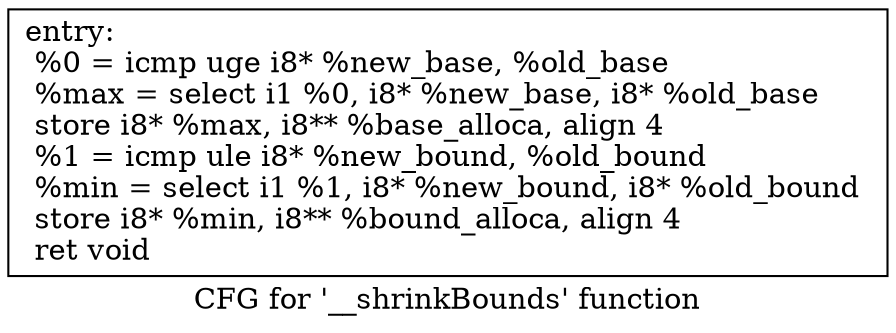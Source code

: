 digraph "CFG for '__shrinkBounds' function" {
	label="CFG for '__shrinkBounds' function";

	Node0x8501d80 [shape=record,label="{entry:\l  %0 = icmp uge i8* %new_base, %old_base    \l  %max = select i1 %0, i8* %new_base, i8* %old_base    \l  store i8* %max, i8** %base_alloca, align 4\l  %1 = icmp ule i8* %new_bound, %old_bound    \l  %min = select i1 %1, i8* %new_bound, i8* %old_bound    \l  store i8* %min, i8** %bound_alloca, align 4\l  ret void\l}"];
}
